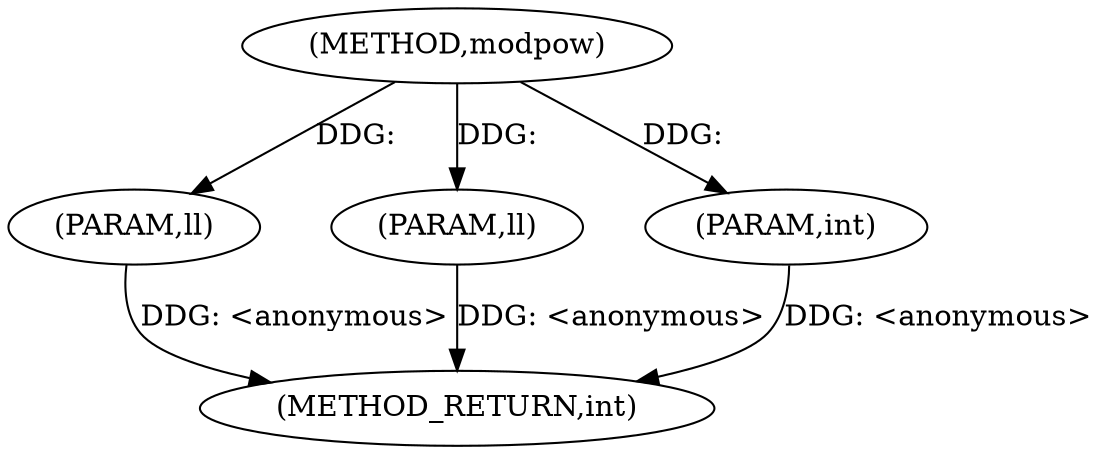 digraph "modpow" {  
"1000192" [label = "(METHOD,modpow)" ]
"1000197" [label = "(METHOD_RETURN,int)" ]
"1000193" [label = "(PARAM,ll)" ]
"1000194" [label = "(PARAM,ll)" ]
"1000195" [label = "(PARAM,int)" ]
  "1000193" -> "1000197"  [ label = "DDG: <anonymous>"] 
  "1000194" -> "1000197"  [ label = "DDG: <anonymous>"] 
  "1000195" -> "1000197"  [ label = "DDG: <anonymous>"] 
  "1000192" -> "1000193"  [ label = "DDG: "] 
  "1000192" -> "1000194"  [ label = "DDG: "] 
  "1000192" -> "1000195"  [ label = "DDG: "] 
}
